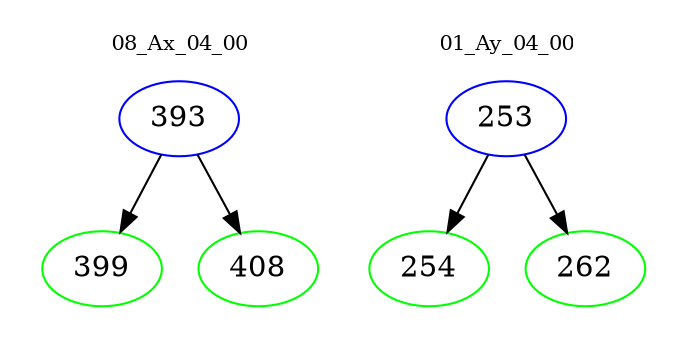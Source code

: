 digraph{
subgraph cluster_0 {
color = white
label = "08_Ax_04_00";
fontsize=10;
T0_393 [label="393", color="blue"]
T0_393 -> T0_399 [color="black"]
T0_399 [label="399", color="green"]
T0_393 -> T0_408 [color="black"]
T0_408 [label="408", color="green"]
}
subgraph cluster_1 {
color = white
label = "01_Ay_04_00";
fontsize=10;
T1_253 [label="253", color="blue"]
T1_253 -> T1_254 [color="black"]
T1_254 [label="254", color="green"]
T1_253 -> T1_262 [color="black"]
T1_262 [label="262", color="green"]
}
}
